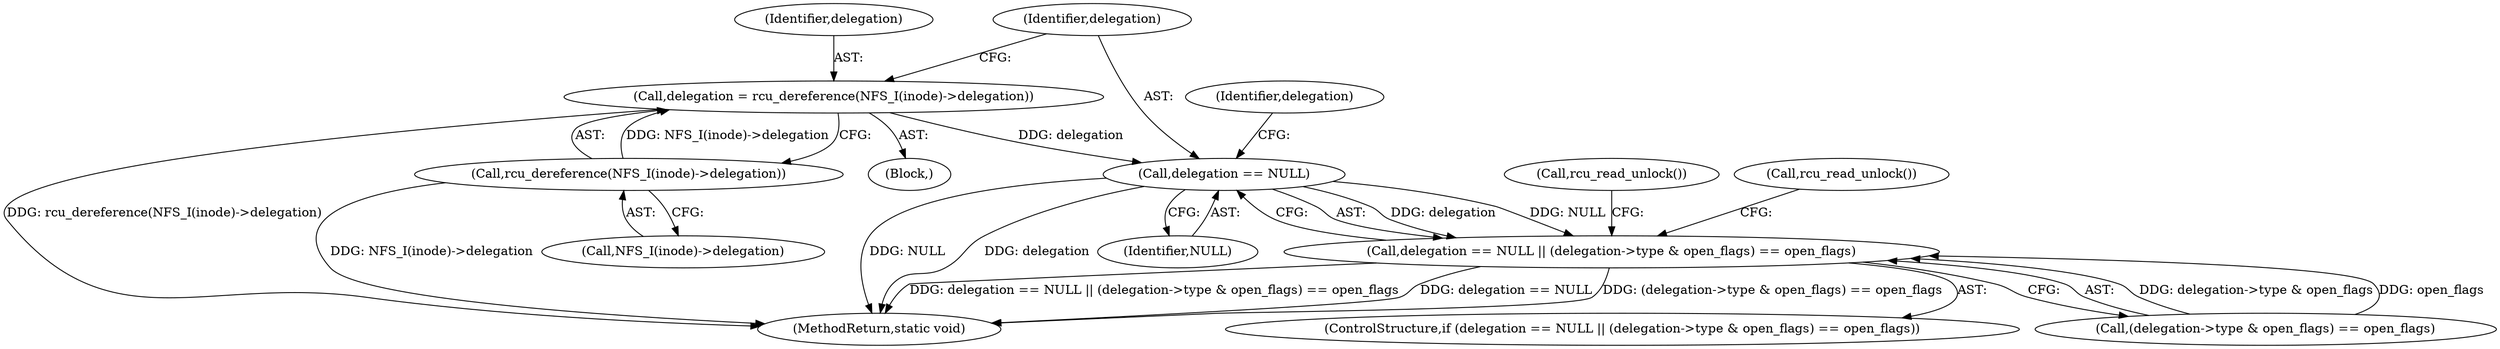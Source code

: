 digraph "0_linux_dc0b027dfadfcb8a5504f7d8052754bf8d501ab9_20@pointer" {
"1000106" [label="(Call,delegation = rcu_dereference(NFS_I(inode)->delegation))"];
"1000108" [label="(Call,rcu_dereference(NFS_I(inode)->delegation))"];
"1000115" [label="(Call,delegation == NULL)"];
"1000114" [label="(Call,delegation == NULL || (delegation->type & open_flags) == open_flags)"];
"1000131" [label="(MethodReturn,static void)"];
"1000118" [label="(Call,(delegation->type & open_flags) == open_flags)"];
"1000103" [label="(Block,)"];
"1000107" [label="(Identifier,delegation)"];
"1000116" [label="(Identifier,delegation)"];
"1000117" [label="(Identifier,NULL)"];
"1000109" [label="(Call,NFS_I(inode)->delegation)"];
"1000108" [label="(Call,rcu_dereference(NFS_I(inode)->delegation))"];
"1000121" [label="(Identifier,delegation)"];
"1000128" [label="(Call,rcu_read_unlock())"];
"1000113" [label="(ControlStructure,if (delegation == NULL || (delegation->type & open_flags) == open_flags))"];
"1000106" [label="(Call,delegation = rcu_dereference(NFS_I(inode)->delegation))"];
"1000115" [label="(Call,delegation == NULL)"];
"1000126" [label="(Call,rcu_read_unlock())"];
"1000114" [label="(Call,delegation == NULL || (delegation->type & open_flags) == open_flags)"];
"1000106" -> "1000103"  [label="AST: "];
"1000106" -> "1000108"  [label="CFG: "];
"1000107" -> "1000106"  [label="AST: "];
"1000108" -> "1000106"  [label="AST: "];
"1000116" -> "1000106"  [label="CFG: "];
"1000106" -> "1000131"  [label="DDG: rcu_dereference(NFS_I(inode)->delegation)"];
"1000108" -> "1000106"  [label="DDG: NFS_I(inode)->delegation"];
"1000106" -> "1000115"  [label="DDG: delegation"];
"1000108" -> "1000109"  [label="CFG: "];
"1000109" -> "1000108"  [label="AST: "];
"1000108" -> "1000131"  [label="DDG: NFS_I(inode)->delegation"];
"1000115" -> "1000114"  [label="AST: "];
"1000115" -> "1000117"  [label="CFG: "];
"1000116" -> "1000115"  [label="AST: "];
"1000117" -> "1000115"  [label="AST: "];
"1000121" -> "1000115"  [label="CFG: "];
"1000114" -> "1000115"  [label="CFG: "];
"1000115" -> "1000131"  [label="DDG: NULL"];
"1000115" -> "1000131"  [label="DDG: delegation"];
"1000115" -> "1000114"  [label="DDG: delegation"];
"1000115" -> "1000114"  [label="DDG: NULL"];
"1000114" -> "1000113"  [label="AST: "];
"1000114" -> "1000118"  [label="CFG: "];
"1000118" -> "1000114"  [label="AST: "];
"1000126" -> "1000114"  [label="CFG: "];
"1000128" -> "1000114"  [label="CFG: "];
"1000114" -> "1000131"  [label="DDG: delegation == NULL || (delegation->type & open_flags) == open_flags"];
"1000114" -> "1000131"  [label="DDG: delegation == NULL"];
"1000114" -> "1000131"  [label="DDG: (delegation->type & open_flags) == open_flags"];
"1000118" -> "1000114"  [label="DDG: delegation->type & open_flags"];
"1000118" -> "1000114"  [label="DDG: open_flags"];
}
